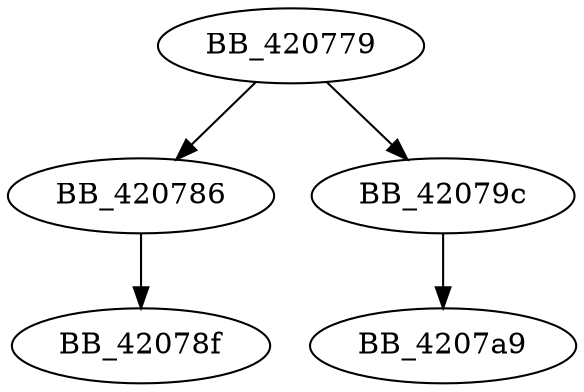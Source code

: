 DiGraph __lock_file2{
BB_420779->BB_420786
BB_420779->BB_42079c
BB_420786->BB_42078f
BB_42079c->BB_4207a9
}
